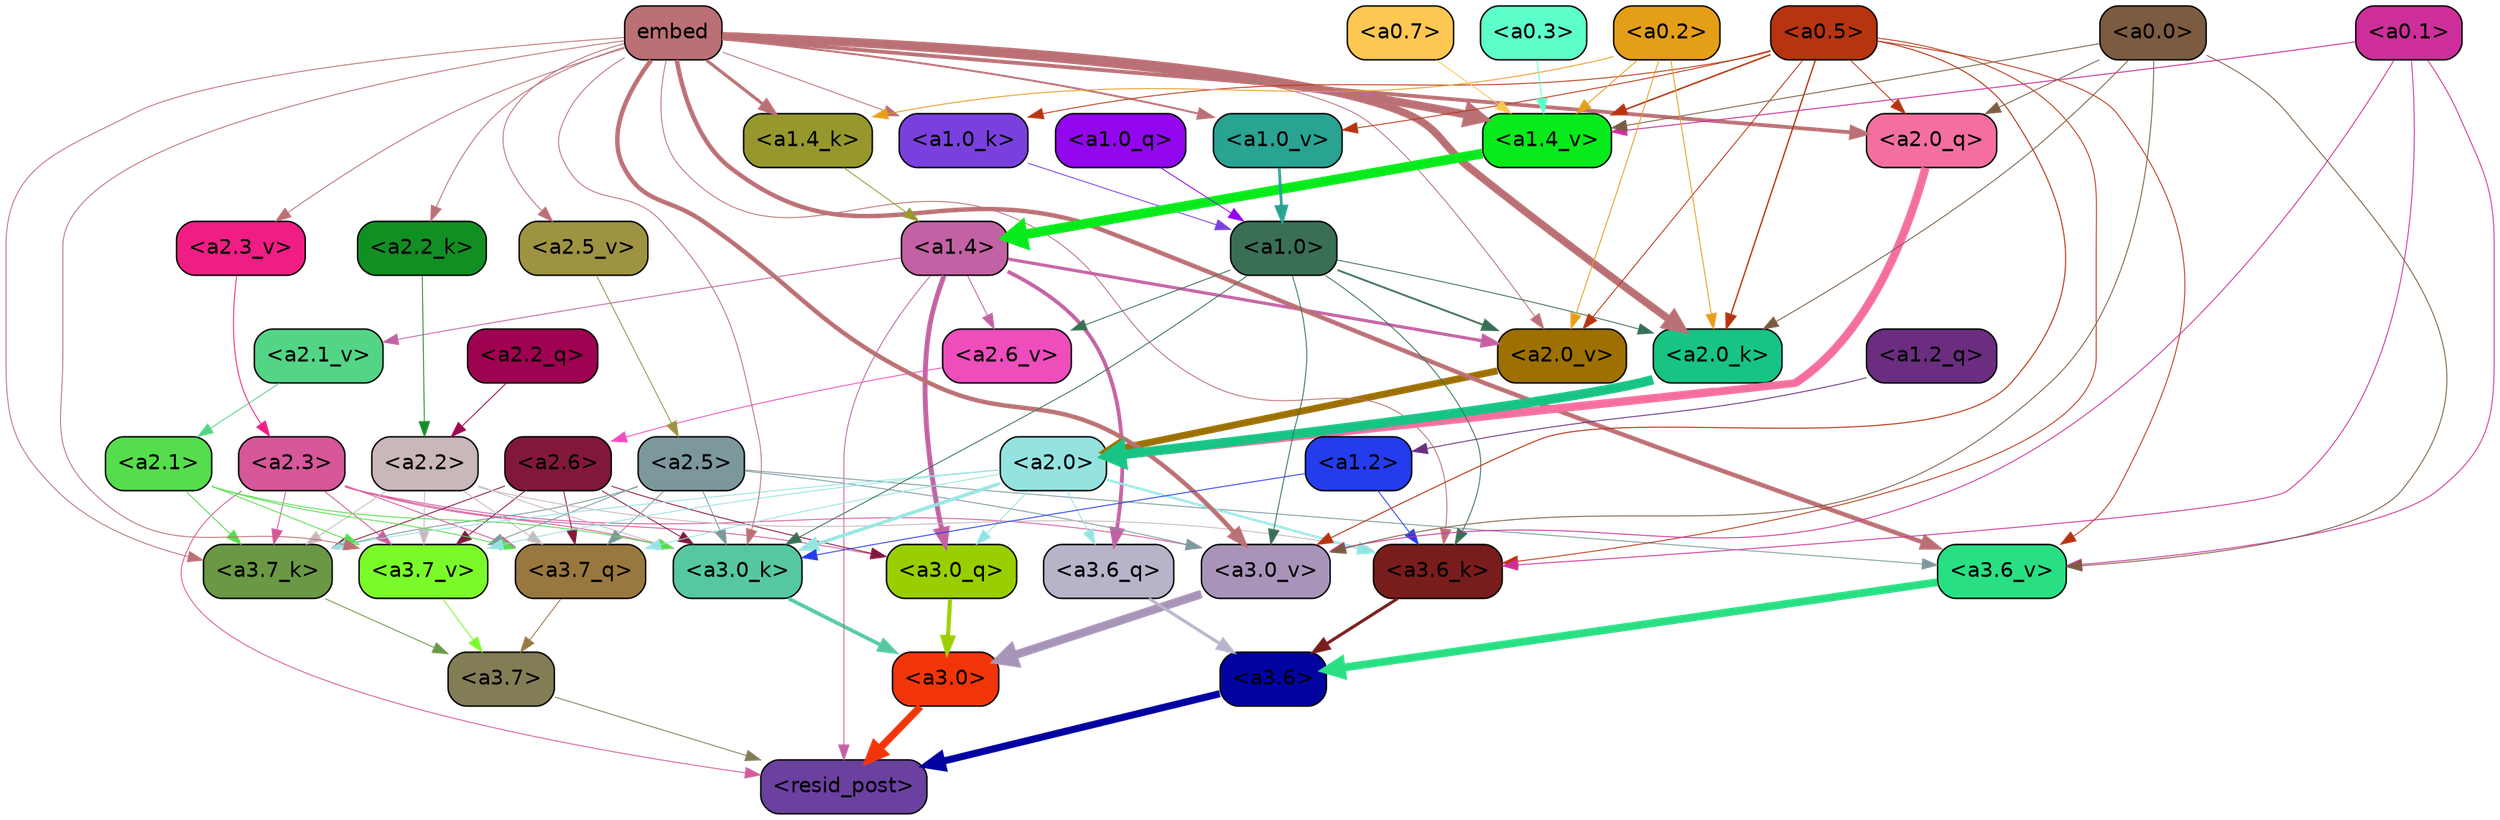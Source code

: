 strict digraph "" {
	graph [bgcolor=transparent,
		layout=dot,
		overlap=false,
		splines=true
	];
	"<a3.7>"	[color=black,
		fillcolor="#827d55",
		fontname=Helvetica,
		shape=box,
		style="filled, rounded"];
	"<resid_post>"	[color=black,
		fillcolor="#6b419f",
		fontname=Helvetica,
		shape=box,
		style="filled, rounded"];
	"<a3.7>" -> "<resid_post>"	[color="#827d55",
		penwidth=0.6];
	"<a3.6>"	[color=black,
		fillcolor="#0103a1",
		fontname=Helvetica,
		shape=box,
		style="filled, rounded"];
	"<a3.6>" -> "<resid_post>"	[color="#0103a1",
		penwidth=4.753257989883423];
	"<a3.0>"	[color=black,
		fillcolor="#f23509",
		fontname=Helvetica,
		shape=box,
		style="filled, rounded"];
	"<a3.0>" -> "<resid_post>"	[color="#f23509",
		penwidth=4.90053927898407];
	"<a2.3>"	[color=black,
		fillcolor="#d6579a",
		fontname=Helvetica,
		shape=box,
		style="filled, rounded"];
	"<a2.3>" -> "<resid_post>"	[color="#d6579a",
		penwidth=0.6];
	"<a3.7_q>"	[color=black,
		fillcolor="#997840",
		fontname=Helvetica,
		shape=box,
		style="filled, rounded"];
	"<a2.3>" -> "<a3.7_q>"	[color="#d6579a",
		penwidth=0.6];
	"<a3.0_q>"	[color=black,
		fillcolor="#99cf00",
		fontname=Helvetica,
		shape=box,
		style="filled, rounded"];
	"<a2.3>" -> "<a3.0_q>"	[color="#d6579a",
		penwidth=0.6];
	"<a3.7_k>"	[color=black,
		fillcolor="#6b9845",
		fontname=Helvetica,
		shape=box,
		style="filled, rounded"];
	"<a2.3>" -> "<a3.7_k>"	[color="#d6579a",
		penwidth=0.6];
	"<a3.0_k>"	[color=black,
		fillcolor="#56c8a1",
		fontname=Helvetica,
		shape=box,
		style="filled, rounded"];
	"<a2.3>" -> "<a3.0_k>"	[color="#d6579a",
		penwidth=0.6];
	"<a3.7_v>"	[color=black,
		fillcolor="#7bfa2a",
		fontname=Helvetica,
		shape=box,
		style="filled, rounded"];
	"<a2.3>" -> "<a3.7_v>"	[color="#d6579a",
		penwidth=0.6];
	"<a3.0_v>"	[color=black,
		fillcolor="#a894b8",
		fontname=Helvetica,
		shape=box,
		style="filled, rounded"];
	"<a2.3>" -> "<a3.0_v>"	[color="#d6579a",
		penwidth=0.6];
	"<a1.4>"	[color=black,
		fillcolor="#c261a3",
		fontname=Helvetica,
		shape=box,
		style="filled, rounded"];
	"<a1.4>" -> "<resid_post>"	[color="#c261a3",
		penwidth=0.6];
	"<a3.6_q>"	[color=black,
		fillcolor="#b9b3c9",
		fontname=Helvetica,
		shape=box,
		style="filled, rounded"];
	"<a1.4>" -> "<a3.6_q>"	[color="#c261a3",
		penwidth=2.5149343013763428];
	"<a1.4>" -> "<a3.0_q>"	[color="#c261a3",
		penwidth=3.2760138511657715];
	"<a2.6_v>"	[color=black,
		fillcolor="#ee4dbc",
		fontname=Helvetica,
		shape=box,
		style="filled, rounded"];
	"<a1.4>" -> "<a2.6_v>"	[color="#c261a3",
		penwidth=0.6];
	"<a2.1_v>"	[color=black,
		fillcolor="#54d586",
		fontname=Helvetica,
		shape=box,
		style="filled, rounded"];
	"<a1.4>" -> "<a2.1_v>"	[color="#c261a3",
		penwidth=0.6];
	"<a2.0_v>"	[color=black,
		fillcolor="#9d7001",
		fontname=Helvetica,
		shape=box,
		style="filled, rounded"];
	"<a1.4>" -> "<a2.0_v>"	[color="#c261a3",
		penwidth=2.0870713144540787];
	"<a3.7_q>" -> "<a3.7>"	[color="#997840",
		penwidth=0.6];
	"<a3.6_q>" -> "<a3.6>"	[color="#b9b3c9",
		penwidth=2.091020345687866];
	"<a3.0_q>" -> "<a3.0>"	[color="#99cf00",
		penwidth=2.7421876192092896];
	"<a3.7_k>" -> "<a3.7>"	[color="#6b9845",
		penwidth=0.6];
	"<a3.6_k>"	[color=black,
		fillcolor="#781d1c",
		fontname=Helvetica,
		shape=box,
		style="filled, rounded"];
	"<a3.6_k>" -> "<a3.6>"	[color="#781d1c",
		penwidth=2.048597991466522];
	"<a3.0_k>" -> "<a3.0>"	[color="#56c8a1",
		penwidth=2.476402521133423];
	"<a3.7_v>" -> "<a3.7>"	[color="#7bfa2a",
		penwidth=0.6];
	"<a3.6_v>"	[color=black,
		fillcolor="#29df83",
		fontname=Helvetica,
		shape=box,
		style="filled, rounded"];
	"<a3.6_v>" -> "<a3.6>"	[color="#29df83",
		penwidth=5.2550448179244995];
	"<a3.0_v>" -> "<a3.0>"	[color="#a894b8",
		penwidth=5.652270674705505];
	"<a2.6>"	[color=black,
		fillcolor="#81183c",
		fontname=Helvetica,
		shape=box,
		style="filled, rounded"];
	"<a2.6>" -> "<a3.7_q>"	[color="#81183c",
		penwidth=0.6];
	"<a2.6>" -> "<a3.0_q>"	[color="#81183c",
		penwidth=0.6];
	"<a2.6>" -> "<a3.7_k>"	[color="#81183c",
		penwidth=0.6];
	"<a2.6>" -> "<a3.0_k>"	[color="#81183c",
		penwidth=0.6];
	"<a2.6>" -> "<a3.7_v>"	[color="#81183c",
		penwidth=0.6];
	"<a2.5>"	[color=black,
		fillcolor="#7c989d",
		fontname=Helvetica,
		shape=box,
		style="filled, rounded"];
	"<a2.5>" -> "<a3.7_q>"	[color="#7c989d",
		penwidth=0.6];
	"<a2.5>" -> "<a3.7_k>"	[color="#7c989d",
		penwidth=0.6];
	"<a2.5>" -> "<a3.0_k>"	[color="#7c989d",
		penwidth=0.6];
	"<a2.5>" -> "<a3.7_v>"	[color="#7c989d",
		penwidth=0.6];
	"<a2.5>" -> "<a3.6_v>"	[color="#7c989d",
		penwidth=0.6];
	"<a2.5>" -> "<a3.0_v>"	[color="#7c989d",
		penwidth=0.6];
	"<a2.2>"	[color=black,
		fillcolor="#c9b7ba",
		fontname=Helvetica,
		shape=box,
		style="filled, rounded"];
	"<a2.2>" -> "<a3.7_q>"	[color="#c9b7ba",
		penwidth=0.6];
	"<a2.2>" -> "<a3.7_k>"	[color="#c9b7ba",
		penwidth=0.6];
	"<a2.2>" -> "<a3.6_k>"	[color="#c9b7ba",
		penwidth=0.6];
	"<a2.2>" -> "<a3.0_k>"	[color="#c9b7ba",
		penwidth=0.6];
	"<a2.2>" -> "<a3.7_v>"	[color="#c9b7ba",
		penwidth=0.6];
	"<a2.1>"	[color=black,
		fillcolor="#55dd4d",
		fontname=Helvetica,
		shape=box,
		style="filled, rounded"];
	"<a2.1>" -> "<a3.7_q>"	[color="#55dd4d",
		penwidth=0.6];
	"<a2.1>" -> "<a3.7_k>"	[color="#55dd4d",
		penwidth=0.6];
	"<a2.1>" -> "<a3.0_k>"	[color="#55dd4d",
		penwidth=0.6];
	"<a2.1>" -> "<a3.7_v>"	[color="#55dd4d",
		penwidth=0.6];
	"<a2.0>"	[color=black,
		fillcolor="#95e3e1",
		fontname=Helvetica,
		shape=box,
		style="filled, rounded"];
	"<a2.0>" -> "<a3.7_q>"	[color="#95e3e1",
		penwidth=0.6];
	"<a2.0>" -> "<a3.6_q>"	[color="#95e3e1",
		penwidth=0.6];
	"<a2.0>" -> "<a3.0_q>"	[color="#95e3e1",
		penwidth=0.6];
	"<a2.0>" -> "<a3.7_k>"	[color="#95e3e1",
		penwidth=0.6];
	"<a2.0>" -> "<a3.6_k>"	[color="#95e3e1",
		penwidth=1.5290023684501648];
	"<a2.0>" -> "<a3.0_k>"	[color="#95e3e1",
		penwidth=2.2635570764541626];
	"<a2.0>" -> "<a3.7_v>"	[color="#95e3e1",
		penwidth=0.6];
	embed	[color=black,
		fillcolor="#ba7074",
		fontname=Helvetica,
		shape=box,
		style="filled, rounded"];
	embed -> "<a3.7_k>"	[color="#ba7074",
		penwidth=0.6];
	embed -> "<a3.6_k>"	[color="#ba7074",
		penwidth=0.6];
	embed -> "<a3.0_k>"	[color="#ba7074",
		penwidth=0.6];
	embed -> "<a3.7_v>"	[color="#ba7074",
		penwidth=0.6];
	embed -> "<a3.6_v>"	[color="#ba7074",
		penwidth=2.9556376338005066];
	embed -> "<a3.0_v>"	[color="#ba7074",
		penwidth=2.972973108291626];
	"<a2.0_q>"	[color=black,
		fillcolor="#f46f9f",
		fontname=Helvetica,
		shape=box,
		style="filled, rounded"];
	embed -> "<a2.0_q>"	[color="#ba7074",
		penwidth=2.522909115999937];
	"<a2.2_k>"	[color=black,
		fillcolor="#128f23",
		fontname=Helvetica,
		shape=box,
		style="filled, rounded"];
	embed -> "<a2.2_k>"	[color="#ba7074",
		penwidth=0.6];
	"<a2.0_k>"	[color=black,
		fillcolor="#17c484",
		fontname=Helvetica,
		shape=box,
		style="filled, rounded"];
	embed -> "<a2.0_k>"	[color="#ba7074",
		penwidth=5.094568967819214];
	"<a2.5_v>"	[color=black,
		fillcolor="#9d9342",
		fontname=Helvetica,
		shape=box,
		style="filled, rounded"];
	embed -> "<a2.5_v>"	[color="#ba7074",
		penwidth=0.6];
	"<a2.3_v>"	[color=black,
		fillcolor="#f01d84",
		fontname=Helvetica,
		shape=box,
		style="filled, rounded"];
	embed -> "<a2.3_v>"	[color="#ba7074",
		penwidth=0.6];
	embed -> "<a2.0_v>"	[color="#ba7074",
		penwidth=0.6];
	"<a1.4_k>"	[color=black,
		fillcolor="#96982e",
		fontname=Helvetica,
		shape=box,
		style="filled, rounded"];
	embed -> "<a1.4_k>"	[color="#ba7074",
		penwidth=2.115079402923584];
	"<a1.0_k>"	[color=black,
		fillcolor="#7a40de",
		fontname=Helvetica,
		shape=box,
		style="filled, rounded"];
	embed -> "<a1.0_k>"	[color="#ba7074",
		penwidth=0.6];
	"<a1.4_v>"	[color=black,
		fillcolor="#08ea1b",
		fontname=Helvetica,
		shape=box,
		style="filled, rounded"];
	embed -> "<a1.4_v>"	[color="#ba7074",
		penwidth=5.504090070724487];
	"<a1.0_v>"	[color=black,
		fillcolor="#29a392",
		fontname=Helvetica,
		shape=box,
		style="filled, rounded"];
	embed -> "<a1.0_v>"	[color="#ba7074",
		penwidth=1.2935692071914673];
	"<a1.2>"	[color=black,
		fillcolor="#243ced",
		fontname=Helvetica,
		shape=box,
		style="filled, rounded"];
	"<a1.2>" -> "<a3.6_k>"	[color="#243ced",
		penwidth=0.6];
	"<a1.2>" -> "<a3.0_k>"	[color="#243ced",
		penwidth=0.6];
	"<a1.0>"	[color=black,
		fillcolor="#3a6f55",
		fontname=Helvetica,
		shape=box,
		style="filled, rounded"];
	"<a1.0>" -> "<a3.6_k>"	[color="#3a6f55",
		penwidth=0.6];
	"<a1.0>" -> "<a3.0_k>"	[color="#3a6f55",
		penwidth=0.6];
	"<a1.0>" -> "<a3.0_v>"	[color="#3a6f55",
		penwidth=0.6];
	"<a1.0>" -> "<a2.0_k>"	[color="#3a6f55",
		penwidth=0.6];
	"<a1.0>" -> "<a2.6_v>"	[color="#3a6f55",
		penwidth=0.6];
	"<a1.0>" -> "<a2.0_v>"	[color="#3a6f55",
		penwidth=1.2152502536773682];
	"<a0.5>"	[color=black,
		fillcolor="#b73410",
		fontname=Helvetica,
		shape=box,
		style="filled, rounded"];
	"<a0.5>" -> "<a3.6_k>"	[color="#b73410",
		penwidth=0.6];
	"<a0.5>" -> "<a3.6_v>"	[color="#b73410",
		penwidth=0.6];
	"<a0.5>" -> "<a3.0_v>"	[color="#b73410",
		penwidth=0.6790935099124908];
	"<a0.5>" -> "<a2.0_q>"	[color="#b73410",
		penwidth=0.6];
	"<a0.5>" -> "<a2.0_k>"	[color="#b73410",
		penwidth=0.8835153579711914];
	"<a0.5>" -> "<a2.0_v>"	[color="#b73410",
		penwidth=0.6];
	"<a0.5>" -> "<a1.0_k>"	[color="#b73410",
		penwidth=0.6];
	"<a0.5>" -> "<a1.4_v>"	[color="#b73410",
		penwidth=1.022335171699524];
	"<a0.5>" -> "<a1.0_v>"	[color="#b73410",
		penwidth=0.6];
	"<a0.1>"	[color=black,
		fillcolor="#ce2e99",
		fontname=Helvetica,
		shape=box,
		style="filled, rounded"];
	"<a0.1>" -> "<a3.6_k>"	[color="#ce2e99",
		penwidth=0.6];
	"<a0.1>" -> "<a3.6_v>"	[color="#ce2e99",
		penwidth=0.6];
	"<a0.1>" -> "<a3.0_v>"	[color="#ce2e99",
		penwidth=0.6];
	"<a0.1>" -> "<a1.4_v>"	[color="#ce2e99",
		penwidth=0.6438122987747192];
	"<a0.0>"	[color=black,
		fillcolor="#7b5c41",
		fontname=Helvetica,
		shape=box,
		style="filled, rounded"];
	"<a0.0>" -> "<a3.6_v>"	[color="#7b5c41",
		penwidth=0.6];
	"<a0.0>" -> "<a3.0_v>"	[color="#7b5c41",
		penwidth=0.6];
	"<a0.0>" -> "<a2.0_q>"	[color="#7b5c41",
		penwidth=0.6];
	"<a0.0>" -> "<a2.0_k>"	[color="#7b5c41",
		penwidth=0.6];
	"<a0.0>" -> "<a1.4_v>"	[color="#7b5c41",
		penwidth=0.6];
	"<a2.2_q>"	[color=black,
		fillcolor="#9f0251",
		fontname=Helvetica,
		shape=box,
		style="filled, rounded"];
	"<a2.2_q>" -> "<a2.2>"	[color="#9f0251",
		penwidth=0.6];
	"<a2.0_q>" -> "<a2.0>"	[color="#f46f9f",
		penwidth=5.557696580886841];
	"<a2.2_k>" -> "<a2.2>"	[color="#128f23",
		penwidth=0.6];
	"<a2.0_k>" -> "<a2.0>"	[color="#17c484",
		penwidth=6.320472955703735];
	"<a2.6_v>" -> "<a2.6>"	[color="#ee4dbc",
		penwidth=0.6];
	"<a2.5_v>" -> "<a2.5>"	[color="#9d9342",
		penwidth=0.6];
	"<a2.3_v>" -> "<a2.3>"	[color="#f01d84",
		penwidth=0.6];
	"<a2.1_v>" -> "<a2.1>"	[color="#54d586",
		penwidth=0.6];
	"<a2.0_v>" -> "<a2.0>"	[color="#9d7001",
		penwidth=4.611755967140198];
	"<a0.2>"	[color=black,
		fillcolor="#e59e18",
		fontname=Helvetica,
		shape=box,
		style="filled, rounded"];
	"<a0.2>" -> "<a2.0_k>"	[color="#e59e18",
		penwidth=0.6];
	"<a0.2>" -> "<a2.0_v>"	[color="#e59e18",
		penwidth=0.6];
	"<a0.2>" -> "<a1.4_k>"	[color="#e59e18",
		penwidth=0.6];
	"<a0.2>" -> "<a1.4_v>"	[color="#e59e18",
		penwidth=0.6];
	"<a1.2_q>"	[color=black,
		fillcolor="#6a2d7f",
		fontname=Helvetica,
		shape=box,
		style="filled, rounded"];
	"<a1.2_q>" -> "<a1.2>"	[color="#6a2d7f",
		penwidth=0.6145738363265991];
	"<a1.0_q>"	[color=black,
		fillcolor="#9207ed",
		fontname=Helvetica,
		shape=box,
		style="filled, rounded"];
	"<a1.0_q>" -> "<a1.0>"	[color="#9207ed",
		penwidth=0.6];
	"<a1.4_k>" -> "<a1.4>"	[color="#96982e",
		penwidth=0.6];
	"<a1.0_k>" -> "<a1.0>"	[color="#7a40de",
		penwidth=0.6];
	"<a1.4_v>" -> "<a1.4>"	[color="#08ea1b",
		penwidth=6.5241758823394775];
	"<a1.0_v>" -> "<a1.0>"	[color="#29a392",
		penwidth=1.8809151649475098];
	"<a0.7>"	[color=black,
		fillcolor="#fec751",
		fontname=Helvetica,
		shape=box,
		style="filled, rounded"];
	"<a0.7>" -> "<a1.4_v>"	[color="#fec751",
		penwidth=0.6];
	"<a0.3>"	[color=black,
		fillcolor="#5dffca",
		fontname=Helvetica,
		shape=box,
		style="filled, rounded"];
	"<a0.3>" -> "<a1.4_v>"	[color="#5dffca",
		penwidth=0.6];
}
